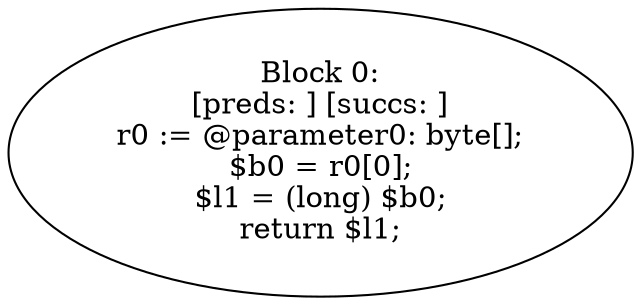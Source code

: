 digraph "unitGraph" {
    "Block 0:
[preds: ] [succs: ]
r0 := @parameter0: byte[];
$b0 = r0[0];
$l1 = (long) $b0;
return $l1;
"
}
